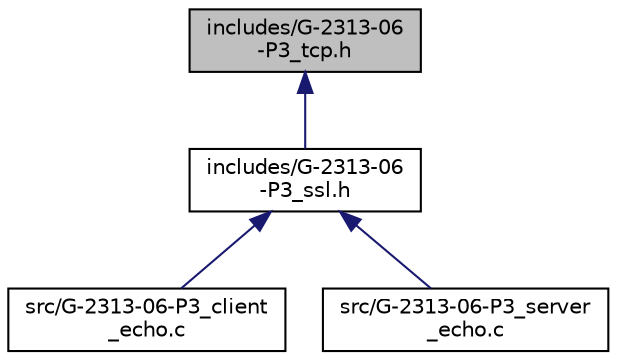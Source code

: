 digraph "includes/G-2313-06-P3_tcp.h"
{
  edge [fontname="Helvetica",fontsize="10",labelfontname="Helvetica",labelfontsize="10"];
  node [fontname="Helvetica",fontsize="10",shape=record];
  Node1 [label="includes/G-2313-06\l-P3_tcp.h",height=0.2,width=0.4,color="black", fillcolor="grey75", style="filled", fontcolor="black"];
  Node1 -> Node2 [dir="back",color="midnightblue",fontsize="10",style="solid",fontname="Helvetica"];
  Node2 [label="includes/G-2313-06\l-P3_ssl.h",height=0.2,width=0.4,color="black", fillcolor="white", style="filled",URL="$G-2313-06-P3__ssl_8h.html"];
  Node2 -> Node3 [dir="back",color="midnightblue",fontsize="10",style="solid",fontname="Helvetica"];
  Node3 [label="src/G-2313-06-P3_client\l_echo.c",height=0.2,width=0.4,color="black", fillcolor="white", style="filled",URL="$G-2313-06-P3__client__echo_8c.html"];
  Node2 -> Node4 [dir="back",color="midnightblue",fontsize="10",style="solid",fontname="Helvetica"];
  Node4 [label="src/G-2313-06-P3_server\l_echo.c",height=0.2,width=0.4,color="black", fillcolor="white", style="filled",URL="$G-2313-06-P3__server__echo_8c.html"];
}

